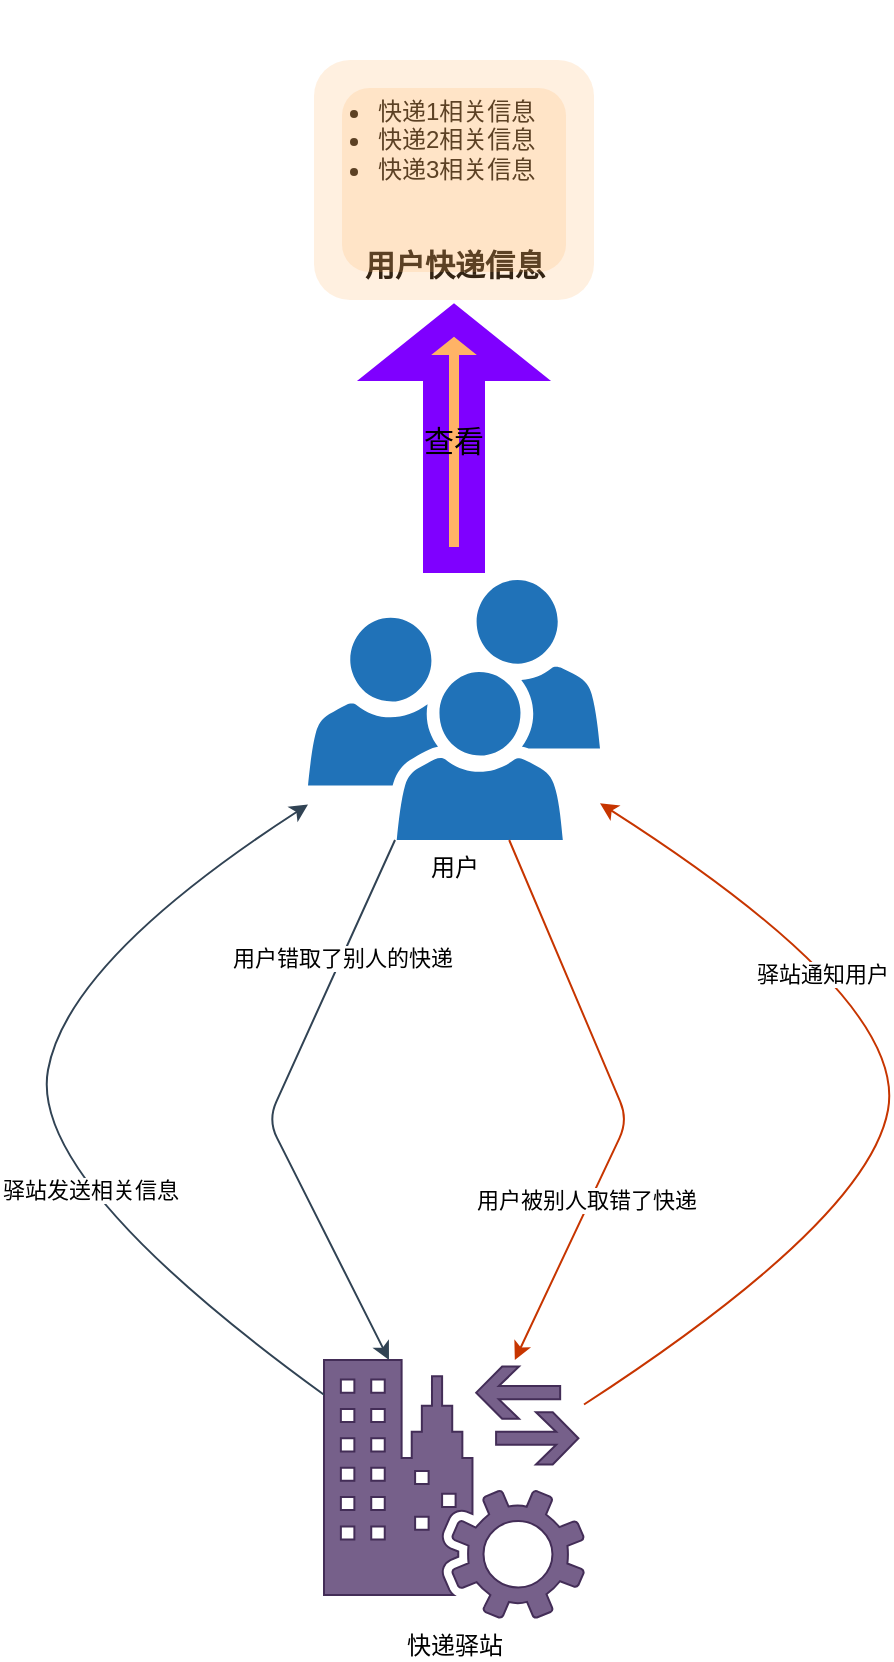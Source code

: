 <mxfile>
    <diagram id="vGhVZlzQrohPR0lIglLp" name="第 1 页">
        <mxGraphModel dx="700" dy="567" grid="1" gridSize="10" guides="1" tooltips="1" connect="1" arrows="1" fold="1" page="1" pageScale="1" pageWidth="1200" pageHeight="1920" math="0" shadow="0">
            <root>
                <mxCell id="0"/>
                <mxCell id="1" parent="0"/>
                <mxCell id="2" value="&lt;font color=&quot;#000000&quot;&gt;用户&lt;/font&gt;" style="sketch=0;pointerEvents=1;shadow=0;dashed=0;html=1;strokeColor=none;labelPosition=center;verticalLabelPosition=bottom;verticalAlign=top;outlineConnect=0;align=center;shape=mxgraph.office.users.users;fillColor=#2072B8;" vertex="1" parent="1">
                    <mxGeometry x="230" y="480" width="146" height="130" as="geometry"/>
                </mxCell>
                <mxCell id="3" value="&lt;font color=&quot;#000000&quot;&gt;快递驿站&lt;/font&gt;" style="sketch=0;pointerEvents=1;shadow=0;dashed=0;html=1;strokeColor=#432D57;fillColor=#76608a;labelPosition=center;verticalLabelPosition=bottom;verticalAlign=top;outlineConnect=0;align=center;shape=mxgraph.office.services.federation_service;fontColor=#ffffff;" vertex="1" parent="1">
                    <mxGeometry x="238" y="870" width="130" height="129" as="geometry"/>
                </mxCell>
                <mxCell id="4" value="" style="curved=1;endArrow=classic;html=1;fillColor=#647687;strokeColor=#314354;" edge="1" parent="1" source="3" target="2">
                    <mxGeometry width="50" height="50" relative="1" as="geometry">
                        <mxPoint x="310" y="760" as="sourcePoint"/>
                        <mxPoint x="360" y="710" as="targetPoint"/>
                        <Array as="points">
                            <mxPoint x="90" y="780"/>
                            <mxPoint x="110" y="670"/>
                        </Array>
                    </mxGeometry>
                </mxCell>
                <mxCell id="14" value="&lt;font color=&quot;#000000&quot;&gt;驿站发送相关信息&lt;/font&gt;" style="edgeLabel;html=1;align=center;verticalAlign=middle;resizable=0;points=[];" vertex="1" connectable="0" parent="4">
                    <mxGeometry x="-0.289" y="-14" relative="1" as="geometry">
                        <mxPoint as="offset"/>
                    </mxGeometry>
                </mxCell>
                <mxCell id="5" value="" style="curved=1;endArrow=classic;html=1;fillColor=#fa6800;strokeColor=#C73500;" edge="1" parent="1" source="3" target="2">
                    <mxGeometry width="50" height="50" relative="1" as="geometry">
                        <mxPoint x="310" y="760" as="sourcePoint"/>
                        <mxPoint x="360" y="710" as="targetPoint"/>
                        <Array as="points">
                            <mxPoint x="510" y="800"/>
                            <mxPoint x="530" y="690"/>
                        </Array>
                    </mxGeometry>
                </mxCell>
                <mxCell id="15" value="&lt;font color=&quot;#000000&quot;&gt;驿站通知用户&lt;/font&gt;" style="edgeLabel;html=1;align=center;verticalAlign=middle;resizable=0;points=[];" vertex="1" connectable="0" parent="5">
                    <mxGeometry x="0.398" y="12" relative="1" as="geometry">
                        <mxPoint as="offset"/>
                    </mxGeometry>
                </mxCell>
                <mxCell id="6" value="" style="endArrow=classic;html=1;fillColor=#647687;strokeColor=#314354;" edge="1" parent="1" source="2" target="3">
                    <mxGeometry width="50" height="50" relative="1" as="geometry">
                        <mxPoint x="310" y="760" as="sourcePoint"/>
                        <mxPoint x="360" y="710" as="targetPoint"/>
                        <Array as="points">
                            <mxPoint x="210" y="750"/>
                        </Array>
                    </mxGeometry>
                </mxCell>
                <mxCell id="12" value="&lt;font color=&quot;#000000&quot;&gt;用户错取了别人的快递&lt;/font&gt;" style="edgeLabel;html=1;align=center;verticalAlign=middle;resizable=0;points=[];" vertex="1" connectable="0" parent="6">
                    <mxGeometry x="-0.548" relative="1" as="geometry">
                        <mxPoint as="offset"/>
                    </mxGeometry>
                </mxCell>
                <mxCell id="7" value="" style="endArrow=classic;html=1;fillColor=#fa6800;strokeColor=#C73500;" edge="1" parent="1" source="2" target="3">
                    <mxGeometry width="50" height="50" relative="1" as="geometry">
                        <mxPoint x="310" y="760" as="sourcePoint"/>
                        <mxPoint x="360" y="710" as="targetPoint"/>
                        <Array as="points">
                            <mxPoint x="390" y="750"/>
                        </Array>
                    </mxGeometry>
                </mxCell>
                <mxCell id="13" value="&lt;font color=&quot;#000000&quot;&gt;用户被别人取错了快递&lt;/font&gt;" style="edgeLabel;html=1;align=center;verticalAlign=middle;resizable=0;points=[];" vertex="1" connectable="0" parent="7">
                    <mxGeometry x="0.385" y="-1" relative="1" as="geometry">
                        <mxPoint x="-1" as="offset"/>
                    </mxGeometry>
                </mxCell>
                <mxCell id="22" value="&lt;ul&gt;&lt;li&gt;快递1相关信息&lt;/li&gt;&lt;li&gt;快递2相关信息&lt;/li&gt;&lt;li&gt;快递3相关信息&lt;/li&gt;&lt;/ul&gt;" style="text;strokeColor=none;fillColor=none;html=1;whiteSpace=wrap;verticalAlign=middle;overflow=hidden;" vertex="1" parent="1">
                    <mxGeometry x="223" y="190" width="160" height="140" as="geometry"/>
                </mxCell>
                <mxCell id="23" value="&lt;font style=&quot;font-size: 15px&quot;&gt;用户快递信息&lt;/font&gt;" style="text;strokeColor=none;fillColor=none;html=1;fontSize=24;fontStyle=1;verticalAlign=middle;align=center;" vertex="1" parent="1">
                    <mxGeometry x="253" y="300" width="100" height="40" as="geometry"/>
                </mxCell>
                <mxCell id="24" value="" style="shape=ext;double=1;rounded=1;whiteSpace=wrap;html=1;fontSize=15;opacity=20;strokeColor=none;strokeWidth=13;fillColor=#FFB366;" vertex="1" parent="1">
                    <mxGeometry x="233" y="220" width="140" height="120" as="geometry"/>
                </mxCell>
                <mxCell id="27" value="查看" style="shape=singleArrow;direction=north;whiteSpace=wrap;html=1;fontSize=15;fontColor=#000000;strokeColor=#7F00FF;strokeWidth=13;fillColor=#FFB366;" vertex="1" parent="1">
                    <mxGeometry x="273" y="350" width="60" height="120" as="geometry"/>
                </mxCell>
            </root>
        </mxGraphModel>
    </diagram>
</mxfile>